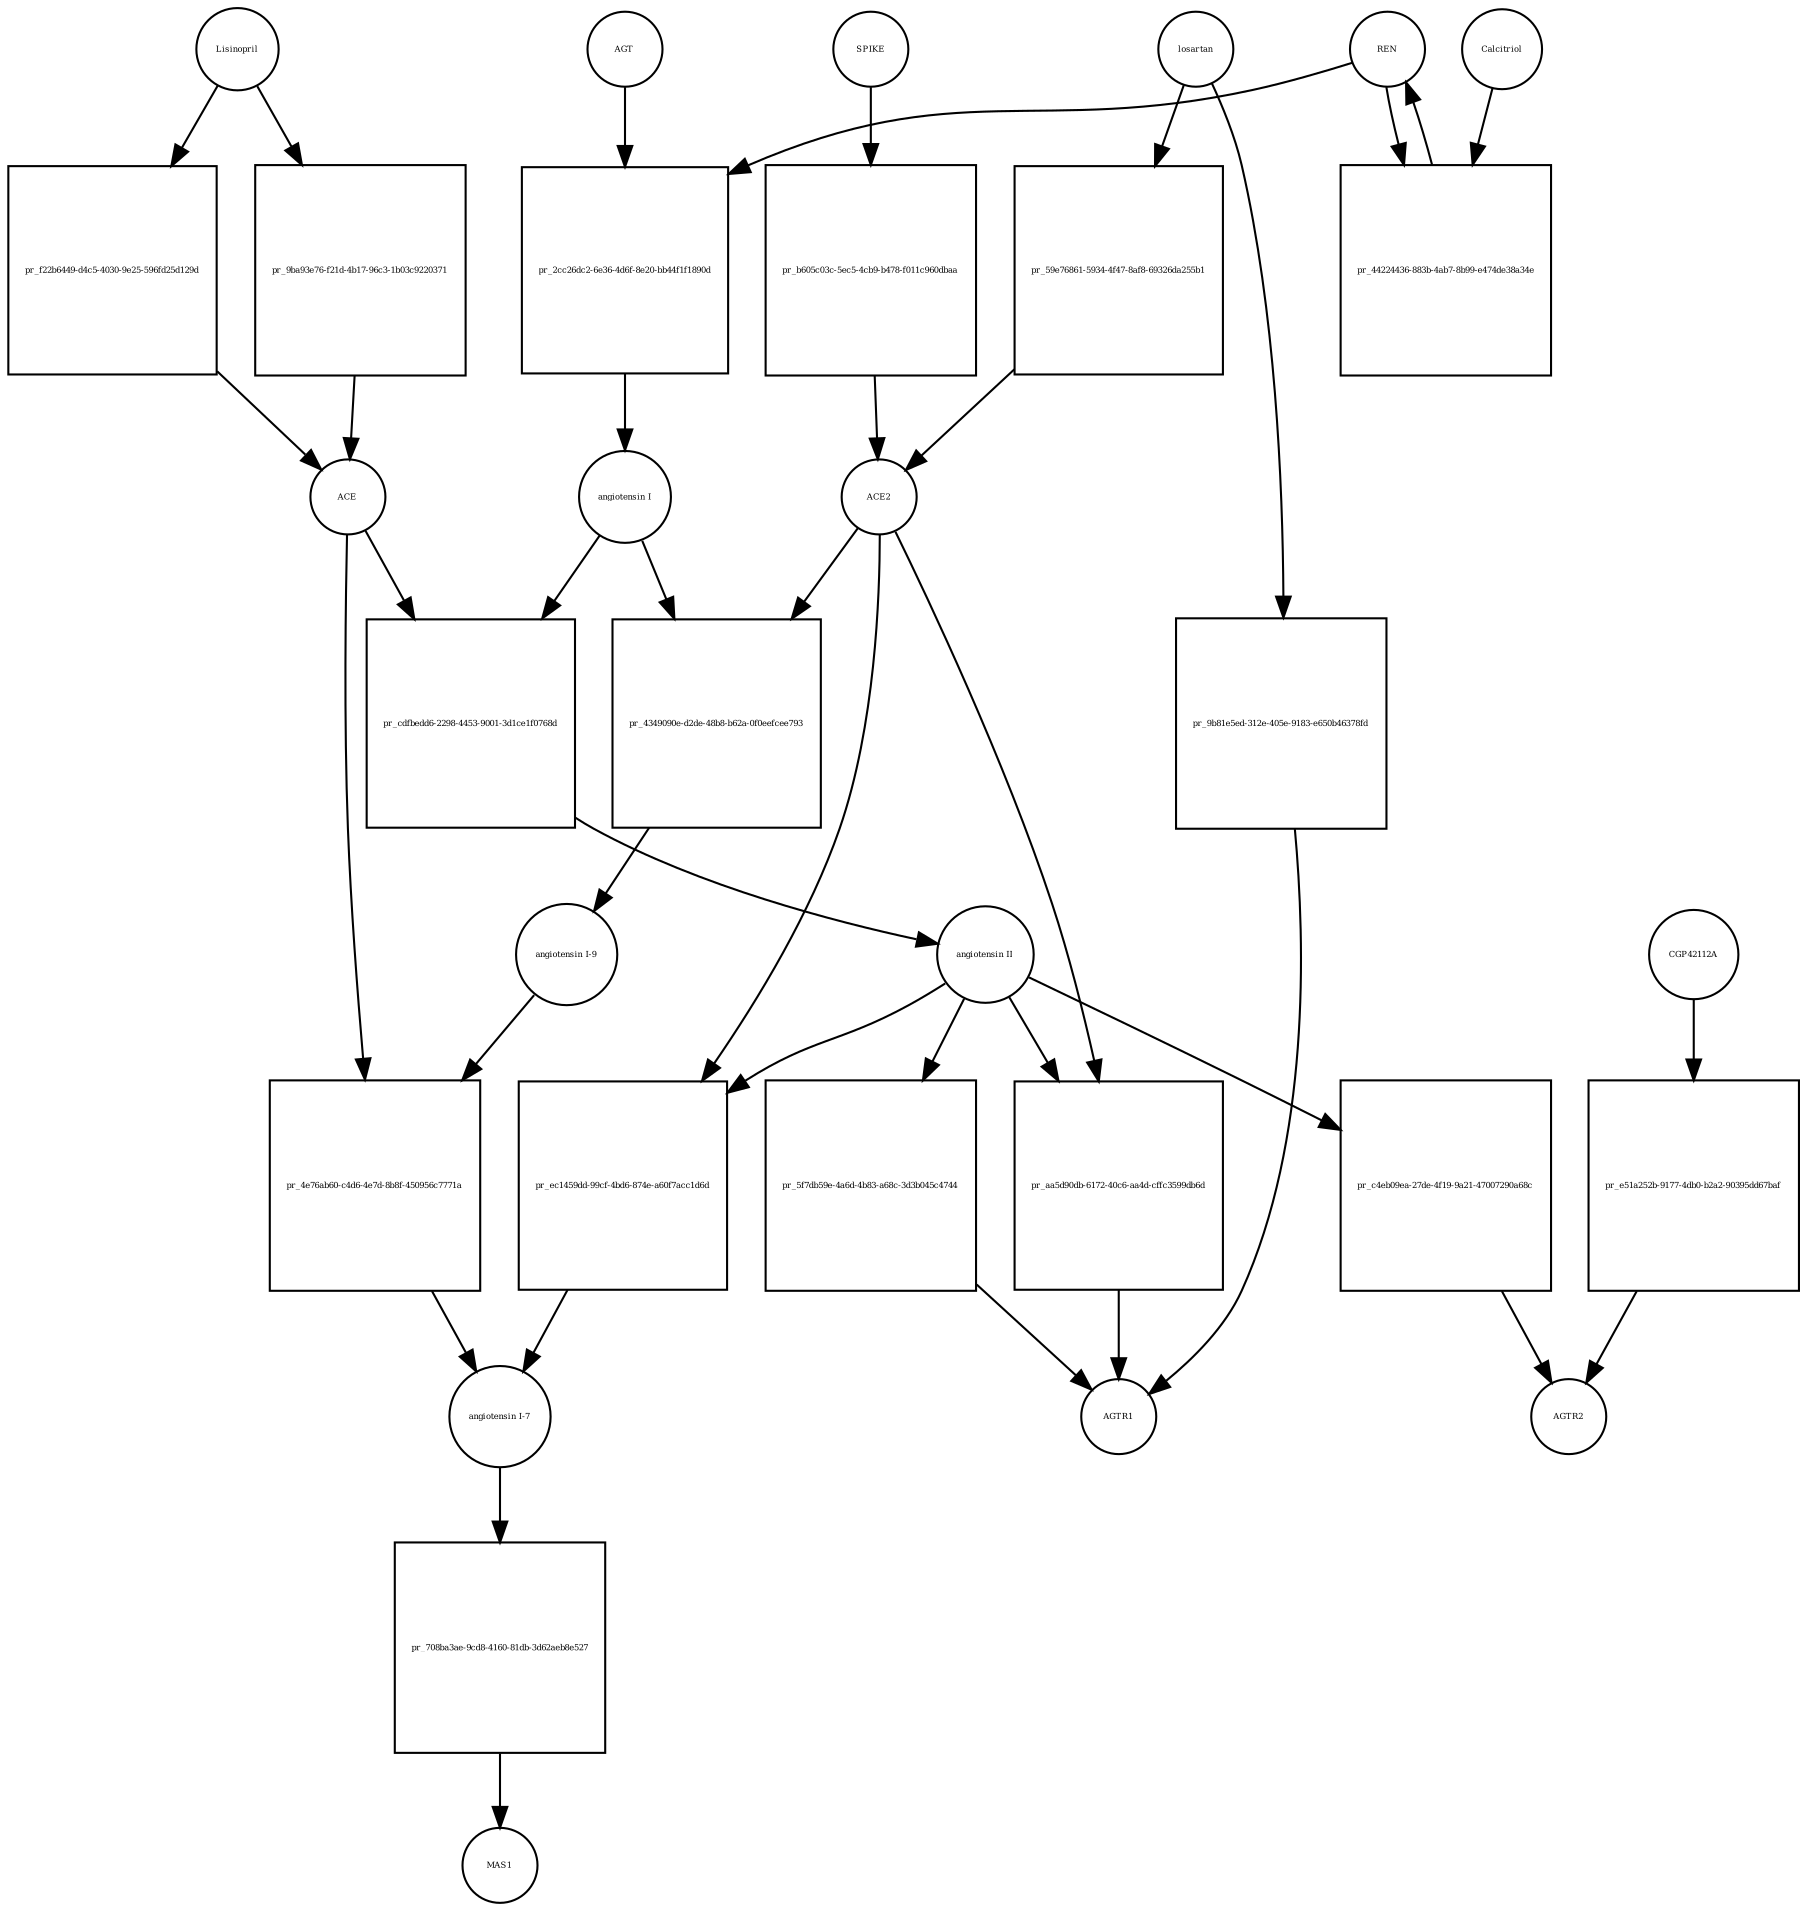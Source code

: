 strict digraph  {
AGT [annotation="", bipartite=0, cls=macromolecule, fontsize=4, label=AGT, shape=circle];
"pr_2cc26dc2-6e36-4d6f-8e20-bb44f1f1890d" [annotation="", bipartite=1, cls=process, fontsize=4, label="pr_2cc26dc2-6e36-4d6f-8e20-bb44f1f1890d", shape=square];
"angiotensin I" [annotation="", bipartite=0, cls="simple chemical", fontsize=4, label="angiotensin I", shape=circle];
REN [annotation="", bipartite=0, cls=macromolecule, fontsize=4, label=REN, shape=circle];
"pr_cdfbedd6-2298-4453-9001-3d1ce1f0768d" [annotation="", bipartite=1, cls=process, fontsize=4, label="pr_cdfbedd6-2298-4453-9001-3d1ce1f0768d", shape=square];
"angiotensin II" [annotation="", bipartite=0, cls="simple chemical", fontsize=4, label="angiotensin II", shape=circle];
ACE [annotation="", bipartite=0, cls=macromolecule, fontsize=4, label=ACE, shape=circle];
"pr_4349090e-d2de-48b8-b62a-0f0eefcee793" [annotation="", bipartite=1, cls=process, fontsize=4, label="pr_4349090e-d2de-48b8-b62a-0f0eefcee793", shape=square];
"angiotensin I-9" [annotation="", bipartite=0, cls="simple chemical", fontsize=4, label="angiotensin I-9", shape=circle];
ACE2 [annotation="", bipartite=0, cls=macromolecule, fontsize=4, label=ACE2, shape=circle];
"pr_4e76ab60-c4d6-4e7d-8b8f-450956c7771a" [annotation="", bipartite=1, cls=process, fontsize=4, label="pr_4e76ab60-c4d6-4e7d-8b8f-450956c7771a", shape=square];
"angiotensin I-7" [annotation="", bipartite=0, cls="simple chemical", fontsize=4, label="angiotensin I-7", shape=circle];
"pr_ec1459dd-99cf-4bd6-874e-a60f7acc1d6d" [annotation="", bipartite=1, cls=process, fontsize=4, label="pr_ec1459dd-99cf-4bd6-874e-a60f7acc1d6d", shape=square];
SPIKE [annotation="", bipartite=0, cls=macromolecule, fontsize=4, label=SPIKE, shape=circle];
"pr_b605c03c-5ec5-4cb9-b478-f011c960dbaa" [annotation="", bipartite=1, cls=process, fontsize=4, label="pr_b605c03c-5ec5-4cb9-b478-f011c960dbaa", shape=square];
Lisinopril [annotation="", bipartite=0, cls="simple chemical", fontsize=4, label=Lisinopril, shape=circle];
"pr_f22b6449-d4c5-4030-9e25-596fd25d129d" [annotation="", bipartite=1, cls=process, fontsize=4, label="pr_f22b6449-d4c5-4030-9e25-596fd25d129d", shape=square];
"pr_5f7db59e-4a6d-4b83-a68c-3d3b045c4744" [annotation="", bipartite=1, cls=process, fontsize=4, label="pr_5f7db59e-4a6d-4b83-a68c-3d3b045c4744", shape=square];
AGTR1 [annotation="", bipartite=0, cls=macromolecule, fontsize=4, label=AGTR1, shape=circle];
"pr_c4eb09ea-27de-4f19-9a21-47007290a68c" [annotation="", bipartite=1, cls=process, fontsize=4, label="pr_c4eb09ea-27de-4f19-9a21-47007290a68c", shape=square];
AGTR2 [annotation="", bipartite=0, cls=macromolecule, fontsize=4, label=AGTR2, shape=circle];
"pr_708ba3ae-9cd8-4160-81db-3d62aeb8e527" [annotation="", bipartite=1, cls=process, fontsize=4, label="pr_708ba3ae-9cd8-4160-81db-3d62aeb8e527", shape=square];
MAS1 [annotation="", bipartite=0, cls=macromolecule, fontsize=4, label=MAS1, shape=circle];
losartan [annotation="", bipartite=0, cls="simple chemical", fontsize=4, label=losartan, shape=circle];
"pr_9b81e5ed-312e-405e-9183-e650b46378fd" [annotation="", bipartite=1, cls=process, fontsize=4, label="pr_9b81e5ed-312e-405e-9183-e650b46378fd", shape=square];
"pr_44224436-883b-4ab7-8b99-e474de38a34e" [annotation="", bipartite=1, cls=process, fontsize=4, label="pr_44224436-883b-4ab7-8b99-e474de38a34e", shape=square];
Calcitriol [annotation="", bipartite=0, cls="simple chemical", fontsize=4, label=Calcitriol, shape=circle];
"pr_9ba93e76-f21d-4b17-96c3-1b03c9220371" [annotation="", bipartite=1, cls=process, fontsize=4, label="pr_9ba93e76-f21d-4b17-96c3-1b03c9220371", shape=square];
"pr_aa5d90db-6172-40c6-aa4d-cffc3599db6d" [annotation="", bipartite=1, cls=process, fontsize=4, label="pr_aa5d90db-6172-40c6-aa4d-cffc3599db6d", shape=square];
CGP42112A [annotation="", bipartite=0, cls="simple chemical", fontsize=4, label=CGP42112A, shape=circle];
"pr_e51a252b-9177-4db0-b2a2-90395dd67baf" [annotation="", bipartite=1, cls=process, fontsize=4, label="pr_e51a252b-9177-4db0-b2a2-90395dd67baf", shape=square];
"pr_59e76861-5934-4f47-8af8-69326da255b1" [annotation="", bipartite=1, cls=process, fontsize=4, label="pr_59e76861-5934-4f47-8af8-69326da255b1", shape=square];
AGT -> "pr_2cc26dc2-6e36-4d6f-8e20-bb44f1f1890d"  [annotation="", interaction_type=consumption];
"pr_2cc26dc2-6e36-4d6f-8e20-bb44f1f1890d" -> "angiotensin I"  [annotation="", interaction_type=production];
"angiotensin I" -> "pr_cdfbedd6-2298-4453-9001-3d1ce1f0768d"  [annotation="", interaction_type=consumption];
"angiotensin I" -> "pr_4349090e-d2de-48b8-b62a-0f0eefcee793"  [annotation="", interaction_type=consumption];
REN -> "pr_2cc26dc2-6e36-4d6f-8e20-bb44f1f1890d"  [annotation="", interaction_type=catalysis];
REN -> "pr_44224436-883b-4ab7-8b99-e474de38a34e"  [annotation="", interaction_type=consumption];
"pr_cdfbedd6-2298-4453-9001-3d1ce1f0768d" -> "angiotensin II"  [annotation="", interaction_type=production];
"angiotensin II" -> "pr_ec1459dd-99cf-4bd6-874e-a60f7acc1d6d"  [annotation="", interaction_type=consumption];
"angiotensin II" -> "pr_5f7db59e-4a6d-4b83-a68c-3d3b045c4744"  [annotation="", interaction_type=consumption];
"angiotensin II" -> "pr_c4eb09ea-27de-4f19-9a21-47007290a68c"  [annotation="", interaction_type=consumption];
"angiotensin II" -> "pr_aa5d90db-6172-40c6-aa4d-cffc3599db6d"  [annotation="", interaction_type=modulation];
ACE -> "pr_cdfbedd6-2298-4453-9001-3d1ce1f0768d"  [annotation="", interaction_type=catalysis];
ACE -> "pr_4e76ab60-c4d6-4e7d-8b8f-450956c7771a"  [annotation="", interaction_type=catalysis];
"pr_4349090e-d2de-48b8-b62a-0f0eefcee793" -> "angiotensin I-9"  [annotation="", interaction_type=production];
"angiotensin I-9" -> "pr_4e76ab60-c4d6-4e7d-8b8f-450956c7771a"  [annotation="", interaction_type=consumption];
ACE2 -> "pr_4349090e-d2de-48b8-b62a-0f0eefcee793"  [annotation="", interaction_type=catalysis];
ACE2 -> "pr_ec1459dd-99cf-4bd6-874e-a60f7acc1d6d"  [annotation="", interaction_type=catalysis];
ACE2 -> "pr_aa5d90db-6172-40c6-aa4d-cffc3599db6d"  [annotation="", interaction_type=consumption];
"pr_4e76ab60-c4d6-4e7d-8b8f-450956c7771a" -> "angiotensin I-7"  [annotation="", interaction_type=production];
"angiotensin I-7" -> "pr_708ba3ae-9cd8-4160-81db-3d62aeb8e527"  [annotation="", interaction_type=consumption];
"pr_ec1459dd-99cf-4bd6-874e-a60f7acc1d6d" -> "angiotensin I-7"  [annotation="", interaction_type=production];
SPIKE -> "pr_b605c03c-5ec5-4cb9-b478-f011c960dbaa"  [annotation="", interaction_type=consumption];
"pr_b605c03c-5ec5-4cb9-b478-f011c960dbaa" -> ACE2  [annotation="", interaction_type=production];
Lisinopril -> "pr_f22b6449-d4c5-4030-9e25-596fd25d129d"  [annotation="", interaction_type=consumption];
Lisinopril -> "pr_9ba93e76-f21d-4b17-96c3-1b03c9220371"  [annotation="", interaction_type=consumption];
"pr_f22b6449-d4c5-4030-9e25-596fd25d129d" -> ACE  [annotation="", interaction_type=production];
"pr_5f7db59e-4a6d-4b83-a68c-3d3b045c4744" -> AGTR1  [annotation="", interaction_type=production];
"pr_c4eb09ea-27de-4f19-9a21-47007290a68c" -> AGTR2  [annotation="", interaction_type=production];
"pr_708ba3ae-9cd8-4160-81db-3d62aeb8e527" -> MAS1  [annotation="", interaction_type=production];
losartan -> "pr_9b81e5ed-312e-405e-9183-e650b46378fd"  [annotation="", interaction_type=consumption];
losartan -> "pr_59e76861-5934-4f47-8af8-69326da255b1"  [annotation="", interaction_type=consumption];
"pr_9b81e5ed-312e-405e-9183-e650b46378fd" -> AGTR1  [annotation="", interaction_type=production];
"pr_44224436-883b-4ab7-8b99-e474de38a34e" -> REN  [annotation="", interaction_type=production];
Calcitriol -> "pr_44224436-883b-4ab7-8b99-e474de38a34e"  [annotation="", interaction_type=inhibition];
"pr_9ba93e76-f21d-4b17-96c3-1b03c9220371" -> ACE  [annotation="", interaction_type=production];
"pr_aa5d90db-6172-40c6-aa4d-cffc3599db6d" -> AGTR1  [annotation="", interaction_type=production];
CGP42112A -> "pr_e51a252b-9177-4db0-b2a2-90395dd67baf"  [annotation="", interaction_type=consumption];
"pr_e51a252b-9177-4db0-b2a2-90395dd67baf" -> AGTR2  [annotation="", interaction_type=production];
"pr_59e76861-5934-4f47-8af8-69326da255b1" -> ACE2  [annotation="", interaction_type=production];
}
